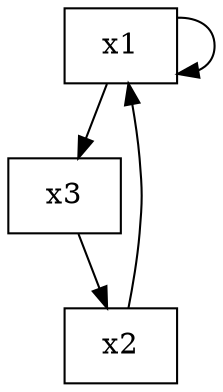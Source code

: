 digraph test {
node1 -> node1;
node1 -> node3;
node1 [label="x1", shape="box"];
node2 -> node1;
node2 [label="x2", shape="box"];
node3 -> node2;
node3 [label="x3", shape="box"];
}

